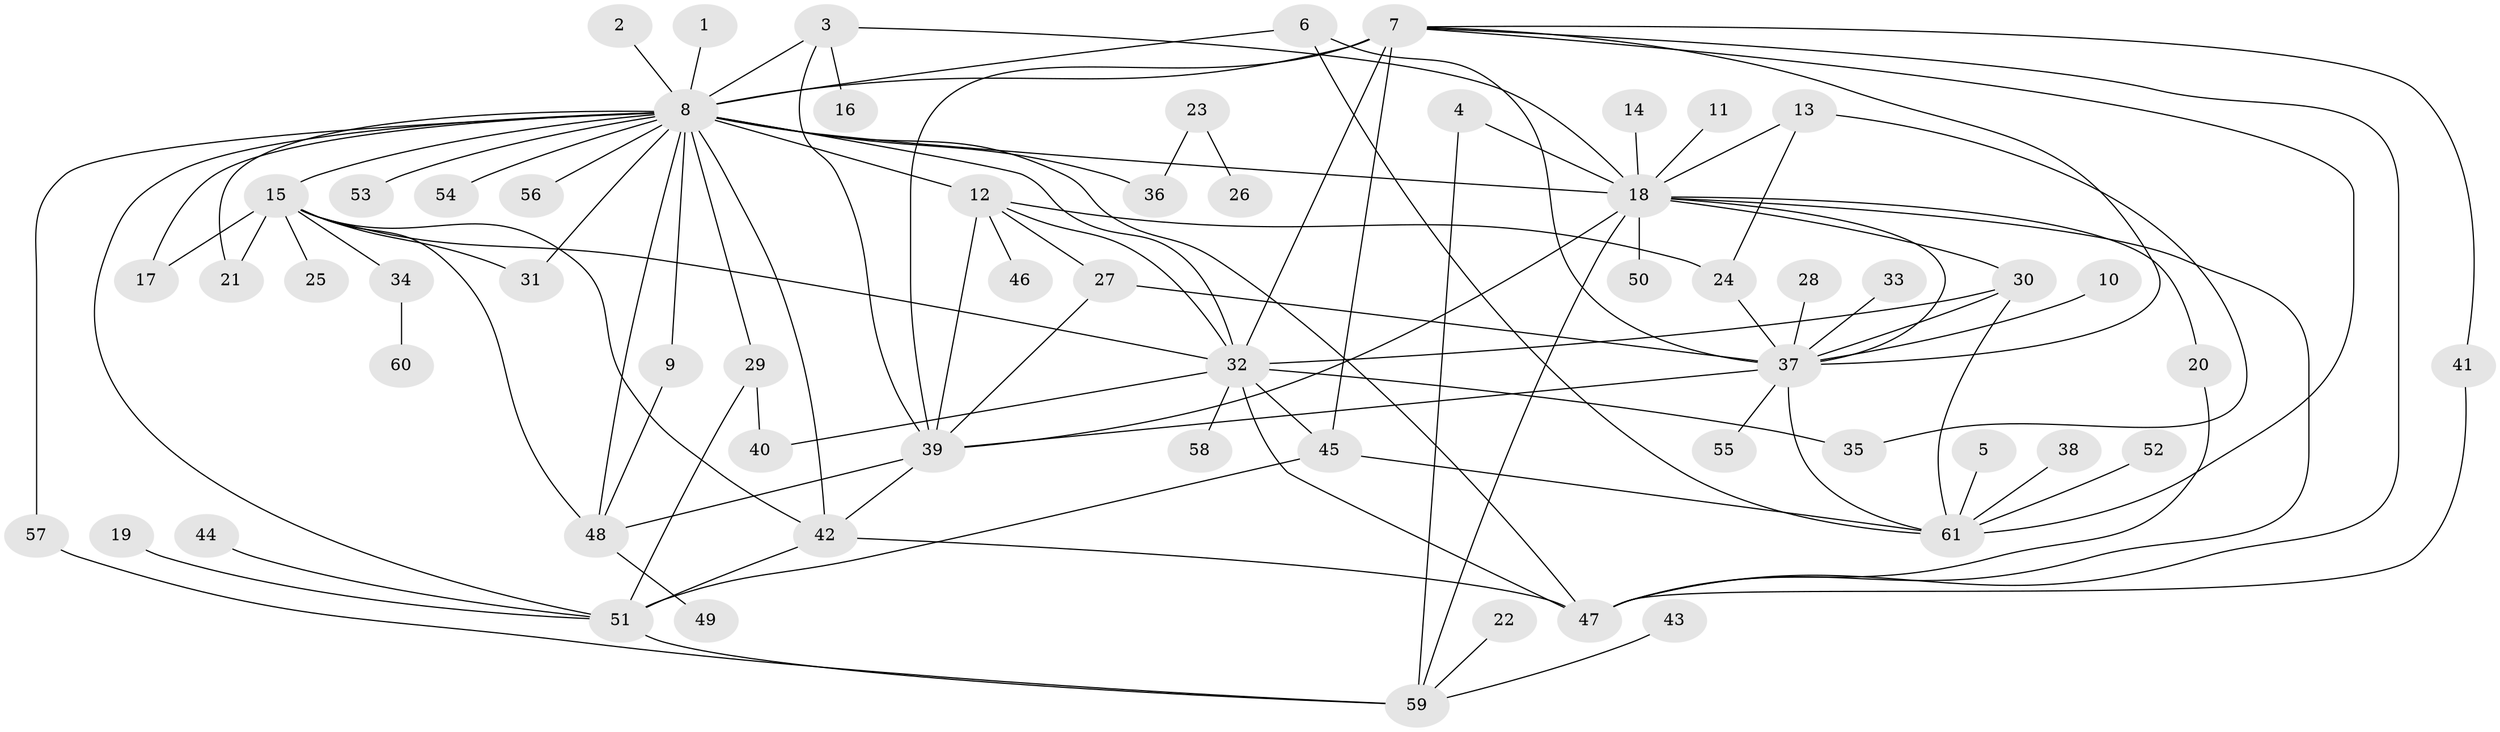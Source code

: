 // original degree distribution, {29: 0.008264462809917356, 15: 0.01652892561983471, 2: 0.24793388429752067, 1: 0.47107438016528924, 4: 0.06611570247933884, 9: 0.024793388429752067, 8: 0.024793388429752067, 6: 0.01652892561983471, 3: 0.0743801652892562, 5: 0.01652892561983471, 11: 0.01652892561983471, 7: 0.01652892561983471}
// Generated by graph-tools (version 1.1) at 2025/01/03/09/25 03:01:44]
// undirected, 61 vertices, 103 edges
graph export_dot {
graph [start="1"]
  node [color=gray90,style=filled];
  1;
  2;
  3;
  4;
  5;
  6;
  7;
  8;
  9;
  10;
  11;
  12;
  13;
  14;
  15;
  16;
  17;
  18;
  19;
  20;
  21;
  22;
  23;
  24;
  25;
  26;
  27;
  28;
  29;
  30;
  31;
  32;
  33;
  34;
  35;
  36;
  37;
  38;
  39;
  40;
  41;
  42;
  43;
  44;
  45;
  46;
  47;
  48;
  49;
  50;
  51;
  52;
  53;
  54;
  55;
  56;
  57;
  58;
  59;
  60;
  61;
  1 -- 8 [weight=1.0];
  2 -- 8 [weight=1.0];
  3 -- 8 [weight=1.0];
  3 -- 16 [weight=1.0];
  3 -- 18 [weight=1.0];
  3 -- 39 [weight=1.0];
  4 -- 18 [weight=1.0];
  4 -- 59 [weight=1.0];
  5 -- 61 [weight=1.0];
  6 -- 8 [weight=1.0];
  6 -- 37 [weight=1.0];
  6 -- 61 [weight=1.0];
  7 -- 8 [weight=1.0];
  7 -- 32 [weight=1.0];
  7 -- 37 [weight=1.0];
  7 -- 39 [weight=2.0];
  7 -- 41 [weight=1.0];
  7 -- 45 [weight=1.0];
  7 -- 47 [weight=1.0];
  7 -- 61 [weight=1.0];
  8 -- 9 [weight=1.0];
  8 -- 12 [weight=1.0];
  8 -- 15 [weight=1.0];
  8 -- 17 [weight=2.0];
  8 -- 18 [weight=1.0];
  8 -- 21 [weight=1.0];
  8 -- 29 [weight=1.0];
  8 -- 31 [weight=1.0];
  8 -- 32 [weight=1.0];
  8 -- 36 [weight=1.0];
  8 -- 42 [weight=2.0];
  8 -- 47 [weight=2.0];
  8 -- 48 [weight=2.0];
  8 -- 51 [weight=1.0];
  8 -- 53 [weight=1.0];
  8 -- 54 [weight=1.0];
  8 -- 56 [weight=1.0];
  8 -- 57 [weight=1.0];
  9 -- 48 [weight=1.0];
  10 -- 37 [weight=1.0];
  11 -- 18 [weight=1.0];
  12 -- 24 [weight=1.0];
  12 -- 27 [weight=1.0];
  12 -- 32 [weight=1.0];
  12 -- 39 [weight=2.0];
  12 -- 46 [weight=1.0];
  13 -- 18 [weight=1.0];
  13 -- 24 [weight=1.0];
  13 -- 35 [weight=1.0];
  14 -- 18 [weight=1.0];
  15 -- 17 [weight=1.0];
  15 -- 21 [weight=1.0];
  15 -- 25 [weight=1.0];
  15 -- 31 [weight=1.0];
  15 -- 32 [weight=1.0];
  15 -- 34 [weight=1.0];
  15 -- 42 [weight=1.0];
  15 -- 48 [weight=1.0];
  18 -- 20 [weight=1.0];
  18 -- 30 [weight=1.0];
  18 -- 37 [weight=1.0];
  18 -- 39 [weight=1.0];
  18 -- 47 [weight=1.0];
  18 -- 50 [weight=1.0];
  18 -- 59 [weight=1.0];
  19 -- 51 [weight=1.0];
  20 -- 47 [weight=1.0];
  22 -- 59 [weight=1.0];
  23 -- 26 [weight=1.0];
  23 -- 36 [weight=1.0];
  24 -- 37 [weight=2.0];
  27 -- 37 [weight=1.0];
  27 -- 39 [weight=1.0];
  28 -- 37 [weight=1.0];
  29 -- 40 [weight=1.0];
  29 -- 51 [weight=1.0];
  30 -- 32 [weight=1.0];
  30 -- 37 [weight=1.0];
  30 -- 61 [weight=1.0];
  32 -- 35 [weight=1.0];
  32 -- 40 [weight=1.0];
  32 -- 45 [weight=1.0];
  32 -- 47 [weight=1.0];
  32 -- 58 [weight=1.0];
  33 -- 37 [weight=1.0];
  34 -- 60 [weight=1.0];
  37 -- 39 [weight=1.0];
  37 -- 55 [weight=1.0];
  37 -- 61 [weight=1.0];
  38 -- 61 [weight=1.0];
  39 -- 42 [weight=1.0];
  39 -- 48 [weight=1.0];
  41 -- 47 [weight=1.0];
  42 -- 47 [weight=1.0];
  42 -- 51 [weight=1.0];
  43 -- 59 [weight=1.0];
  44 -- 51 [weight=1.0];
  45 -- 51 [weight=1.0];
  45 -- 61 [weight=1.0];
  48 -- 49 [weight=1.0];
  51 -- 59 [weight=1.0];
  52 -- 61 [weight=1.0];
  57 -- 59 [weight=1.0];
}
